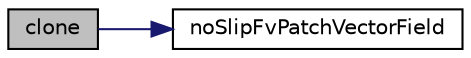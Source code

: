 digraph "clone"
{
  bgcolor="transparent";
  edge [fontname="Helvetica",fontsize="10",labelfontname="Helvetica",labelfontsize="10"];
  node [fontname="Helvetica",fontsize="10",shape=record];
  rankdir="LR";
  Node1 [label="clone",height=0.2,width=0.4,color="black", fillcolor="grey75", style="filled", fontcolor="black"];
  Node1 -> Node2 [color="midnightblue",fontsize="10",style="solid",fontname="Helvetica"];
  Node2 [label="noSlipFvPatchVectorField",height=0.2,width=0.4,color="black",URL="$a01687.html#a8e6b556102b4ce936ac0e2ed9eb02ed8",tooltip="Construct from patch and internal field. "];
}
